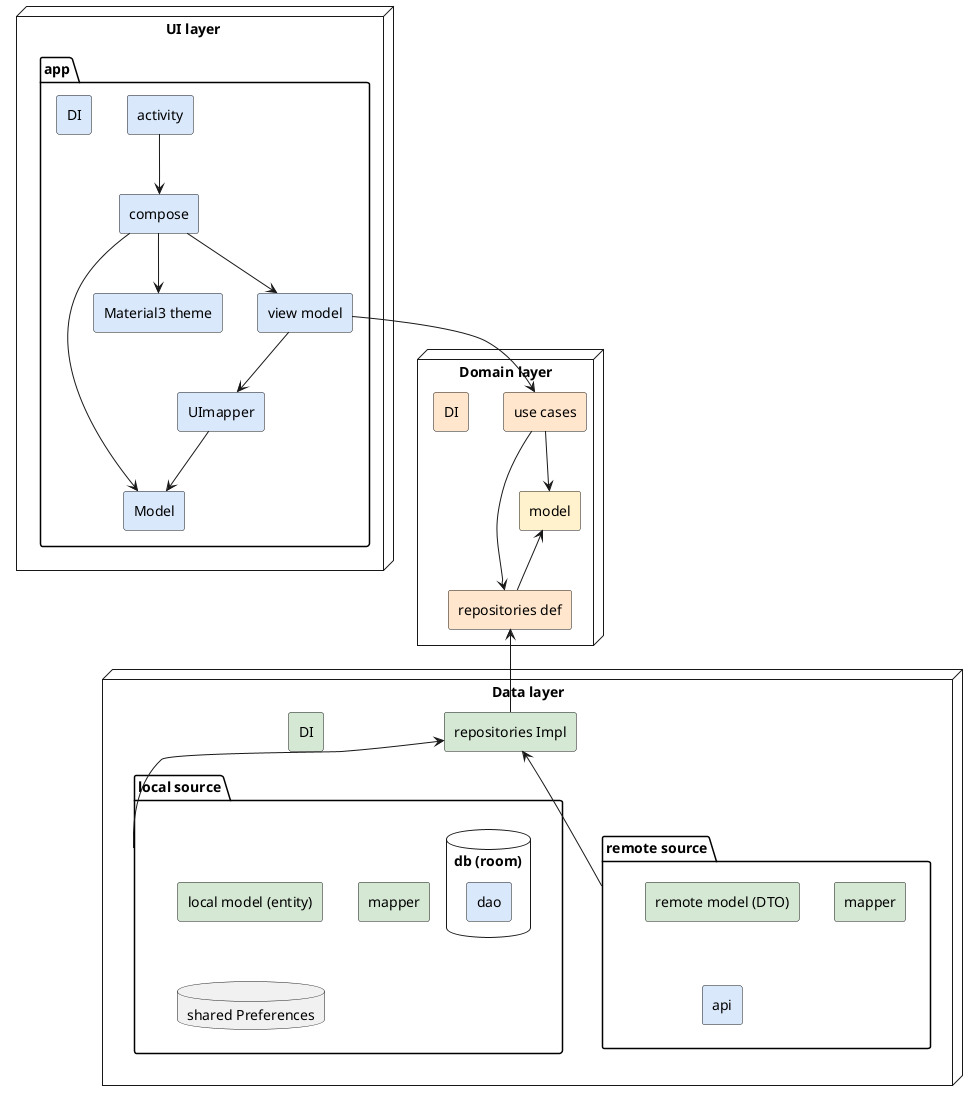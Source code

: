 @startuml
node "UI layer    " {
    package "app" {
        rectangle "activity" as activity #DAE8FC
        rectangle "compose" as compose #DAE8FC
        rectangle "UImapper" as uimapper #DAE8FC
        rectangle "Model" as uimodel #DAE8FC
        rectangle "Material3 theme" as theme #DAE8FC
        rectangle "DI" as uiDI #DAE8FC
        rectangle "view model" as viewmodel #DAE8FC
    }
}

node "Domain layer" as domainlayer{
    rectangle "use cases" as usecases #FFE6CC
    rectangle "DI" as domainDi #FFE6CC
    rectangle "model" as model #FFF2CC
    rectangle "repositories def" as repoDef #FFE6CC
}

node "Data layer" as datalayer {
    rectangle "repositories Impl" as repoImpl #D5E8D4
    rectangle "DI" as dataDI #D5E8D4
    package "local source" as local_source {
        rectangle "local model (entity)" as data_local_model #D5E8D4
        rectangle "mapper" as data_local_mapper #D5E8D4
        database "db (room)" as db {
            rectangle "dao" as dao #DAE8FC
        }
        database "shared Preferences" as sharedPreferences
    }
    package "remote source" as remote_source {
        rectangle "remote model (DTO)" as data_remote_model #D5E8D4
        rectangle "mapper" as dataMapper #D5E8D4
        rectangle "api" as api #DAE8FC
    }
}

activity --> compose
compose --> theme
compose --> uimodel
compose --> viewmodel
viewmodel --> uimapper
uimapper --> uimodel
viewmodel --> usecases
usecases --> model
usecases --> repoDef
repoDef -up-> model
repoImpl -up-> repoDef
remote_source -up-> repoImpl
local_source -up-> repoImpl
@enduml